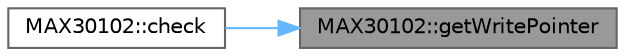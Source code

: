 digraph "MAX30102::getWritePointer"
{
 // LATEX_PDF_SIZE
  bgcolor="transparent";
  edge [fontname=Helvetica,fontsize=10,labelfontname=Helvetica,labelfontsize=10];
  node [fontname=Helvetica,fontsize=10,shape=box,height=0.2,width=0.4];
  rankdir="RL";
  Node1 [id="Node000001",label="MAX30102::getWritePointer",height=0.2,width=0.4,color="gray40", fillcolor="grey60", style="filled", fontcolor="black",tooltip="Set the FIFO Almost Full value."];
  Node1 -> Node2 [id="edge2_Node000001_Node000002",dir="back",color="steelblue1",style="solid",tooltip=" "];
  Node2 [id="Node000002",label="MAX30102::check",height=0.2,width=0.4,color="grey40", fillcolor="white", style="filled",URL="$classMAX30102.html#a023a175af4f01d54f24f632296f71775",tooltip="Check if there is new data available."];
}
